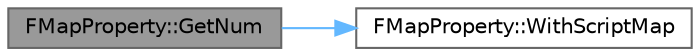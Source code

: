 digraph "FMapProperty::GetNum"
{
 // INTERACTIVE_SVG=YES
 // LATEX_PDF_SIZE
  bgcolor="transparent";
  edge [fontname=Helvetica,fontsize=10,labelfontname=Helvetica,labelfontsize=10];
  node [fontname=Helvetica,fontsize=10,shape=box,height=0.2,width=0.4];
  rankdir="LR";
  Node1 [id="Node000001",label="FMapProperty::GetNum",height=0.2,width=0.4,color="gray40", fillcolor="grey60", style="filled", fontcolor="black",tooltip=" "];
  Node1 -> Node2 [id="edge1_Node000001_Node000002",color="steelblue1",style="solid",tooltip=" "];
  Node2 [id="Node000002",label="FMapProperty::WithScriptMap",height=0.2,width=0.4,color="grey40", fillcolor="white", style="filled",URL="$d1/d91/classFMapProperty.html#a6cf04e010f4d25d25f63e0606ba205f0",tooltip=" "];
}
